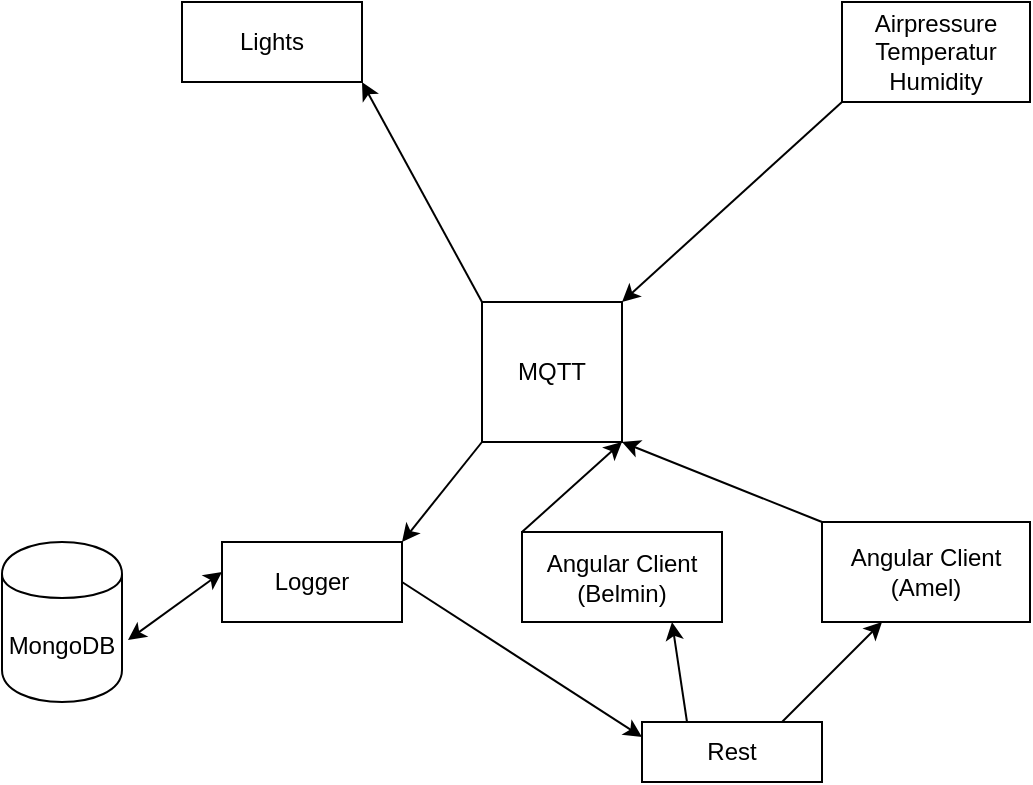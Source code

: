 <mxfile version="12.9.13" type="device"><diagram id="Ah0DxfVuObesaywPsk1A" name="Page-1"><mxGraphModel dx="878" dy="484" grid="1" gridSize="10" guides="1" tooltips="1" connect="1" arrows="1" fold="1" page="1" pageScale="1" pageWidth="827" pageHeight="1169" math="0" shadow="0"><root><mxCell id="0"/><mxCell id="1" parent="0"/><mxCell id="Bra4dSULPMEfIETCMez_-1" value="Lights" style="rounded=0;whiteSpace=wrap;html=1;" vertex="1" parent="1"><mxGeometry x="110" y="80" width="90" height="40" as="geometry"/></mxCell><mxCell id="Bra4dSULPMEfIETCMez_-2" value="&lt;div&gt;Airpressure&lt;/div&gt;&lt;div&gt;Temperatur&lt;/div&gt;&lt;div&gt;Humidity&lt;br&gt;&lt;/div&gt;" style="rounded=0;whiteSpace=wrap;html=1;" vertex="1" parent="1"><mxGeometry x="440" y="80" width="94" height="50" as="geometry"/></mxCell><mxCell id="Bra4dSULPMEfIETCMez_-3" value="MQTT" style="whiteSpace=wrap;html=1;aspect=fixed;" vertex="1" parent="1"><mxGeometry x="260" y="230" width="70" height="70" as="geometry"/></mxCell><mxCell id="Bra4dSULPMEfIETCMez_-4" value="Logger" style="rounded=0;whiteSpace=wrap;html=1;" vertex="1" parent="1"><mxGeometry x="130" y="350" width="90" height="40" as="geometry"/></mxCell><mxCell id="Bra4dSULPMEfIETCMez_-5" value="MongoDB" style="shape=cylinder;whiteSpace=wrap;html=1;boundedLbl=1;backgroundOutline=1;" vertex="1" parent="1"><mxGeometry x="20" y="350" width="60" height="80" as="geometry"/></mxCell><mxCell id="Bra4dSULPMEfIETCMez_-8" value="" style="endArrow=classic;startArrow=classic;html=1;exitX=1.05;exitY=0.613;exitDx=0;exitDy=0;exitPerimeter=0;" edge="1" parent="1" source="Bra4dSULPMEfIETCMez_-5"><mxGeometry width="50" height="50" relative="1" as="geometry"><mxPoint x="80" y="415" as="sourcePoint"/><mxPoint x="130" y="365" as="targetPoint"/><Array as="points"/></mxGeometry></mxCell><mxCell id="Bra4dSULPMEfIETCMez_-9" value="Rest" style="rounded=0;whiteSpace=wrap;html=1;" vertex="1" parent="1"><mxGeometry x="340" y="440" width="90" height="30" as="geometry"/></mxCell><mxCell id="Bra4dSULPMEfIETCMez_-11" value="" style="endArrow=classic;html=1;entryX=0;entryY=0.25;entryDx=0;entryDy=0;" edge="1" parent="1" target="Bra4dSULPMEfIETCMez_-9"><mxGeometry width="50" height="50" relative="1" as="geometry"><mxPoint x="220" y="370" as="sourcePoint"/><mxPoint x="270" y="410" as="targetPoint"/></mxGeometry></mxCell><mxCell id="Bra4dSULPMEfIETCMez_-12" value="" style="endArrow=classic;html=1;entryX=1;entryY=1;entryDx=0;entryDy=0;" edge="1" parent="1" target="Bra4dSULPMEfIETCMez_-1"><mxGeometry width="50" height="50" relative="1" as="geometry"><mxPoint x="260" y="230" as="sourcePoint"/><mxPoint x="310" y="180" as="targetPoint"/></mxGeometry></mxCell><mxCell id="Bra4dSULPMEfIETCMez_-13" value="" style="endArrow=classic;html=1;entryX=1;entryY=0;entryDx=0;entryDy=0;exitX=0;exitY=1;exitDx=0;exitDy=0;" edge="1" parent="1" source="Bra4dSULPMEfIETCMez_-2" target="Bra4dSULPMEfIETCMez_-3"><mxGeometry width="50" height="50" relative="1" as="geometry"><mxPoint x="390" y="200" as="sourcePoint"/><mxPoint x="440" y="150" as="targetPoint"/></mxGeometry></mxCell><mxCell id="Bra4dSULPMEfIETCMez_-14" value="" style="endArrow=classic;html=1;exitX=0;exitY=1;exitDx=0;exitDy=0;entryX=1;entryY=0;entryDx=0;entryDy=0;" edge="1" parent="1" source="Bra4dSULPMEfIETCMez_-3" target="Bra4dSULPMEfIETCMez_-4"><mxGeometry width="50" height="50" relative="1" as="geometry"><mxPoint x="390" y="290" as="sourcePoint"/><mxPoint x="440" y="240" as="targetPoint"/></mxGeometry></mxCell><mxCell id="Bra4dSULPMEfIETCMez_-15" value="&lt;div&gt;Angular Client&lt;/div&gt;&lt;div&gt;(Amel)&lt;br&gt;&lt;/div&gt;" style="rounded=0;whiteSpace=wrap;html=1;" vertex="1" parent="1"><mxGeometry x="430" y="340" width="104" height="50" as="geometry"/></mxCell><mxCell id="Bra4dSULPMEfIETCMez_-16" value="&lt;div&gt;Angular Client&lt;/div&gt;&lt;div&gt;(Belmin)&lt;br&gt;&lt;/div&gt;" style="rounded=0;whiteSpace=wrap;html=1;" vertex="1" parent="1"><mxGeometry x="280" y="345" width="100" height="45" as="geometry"/></mxCell><mxCell id="Bra4dSULPMEfIETCMez_-17" value="" style="endArrow=classic;html=1;exitX=0;exitY=0;exitDx=0;exitDy=0;entryX=1;entryY=1;entryDx=0;entryDy=0;" edge="1" parent="1" source="Bra4dSULPMEfIETCMez_-15" target="Bra4dSULPMEfIETCMez_-3"><mxGeometry width="50" height="50" relative="1" as="geometry"><mxPoint x="390" y="290" as="sourcePoint"/><mxPoint x="440" y="240" as="targetPoint"/></mxGeometry></mxCell><mxCell id="Bra4dSULPMEfIETCMez_-18" value="" style="endArrow=classic;html=1;exitX=0;exitY=0;exitDx=0;exitDy=0;entryX=1;entryY=1;entryDx=0;entryDy=0;" edge="1" parent="1" source="Bra4dSULPMEfIETCMez_-16" target="Bra4dSULPMEfIETCMez_-3"><mxGeometry width="50" height="50" relative="1" as="geometry"><mxPoint x="350" y="390" as="sourcePoint"/><mxPoint x="400" y="340" as="targetPoint"/></mxGeometry></mxCell><mxCell id="Bra4dSULPMEfIETCMez_-19" value="" style="endArrow=classic;html=1;exitX=0.25;exitY=0;exitDx=0;exitDy=0;entryX=0.75;entryY=1;entryDx=0;entryDy=0;" edge="1" parent="1" source="Bra4dSULPMEfIETCMez_-9" target="Bra4dSULPMEfIETCMez_-16"><mxGeometry width="50" height="50" relative="1" as="geometry"><mxPoint x="360" y="290" as="sourcePoint"/><mxPoint x="410" y="240" as="targetPoint"/></mxGeometry></mxCell><mxCell id="Bra4dSULPMEfIETCMez_-20" value="" style="endArrow=classic;html=1;" edge="1" parent="1"><mxGeometry width="50" height="50" relative="1" as="geometry"><mxPoint x="410" y="440" as="sourcePoint"/><mxPoint x="460" y="390" as="targetPoint"/></mxGeometry></mxCell></root></mxGraphModel></diagram></mxfile>